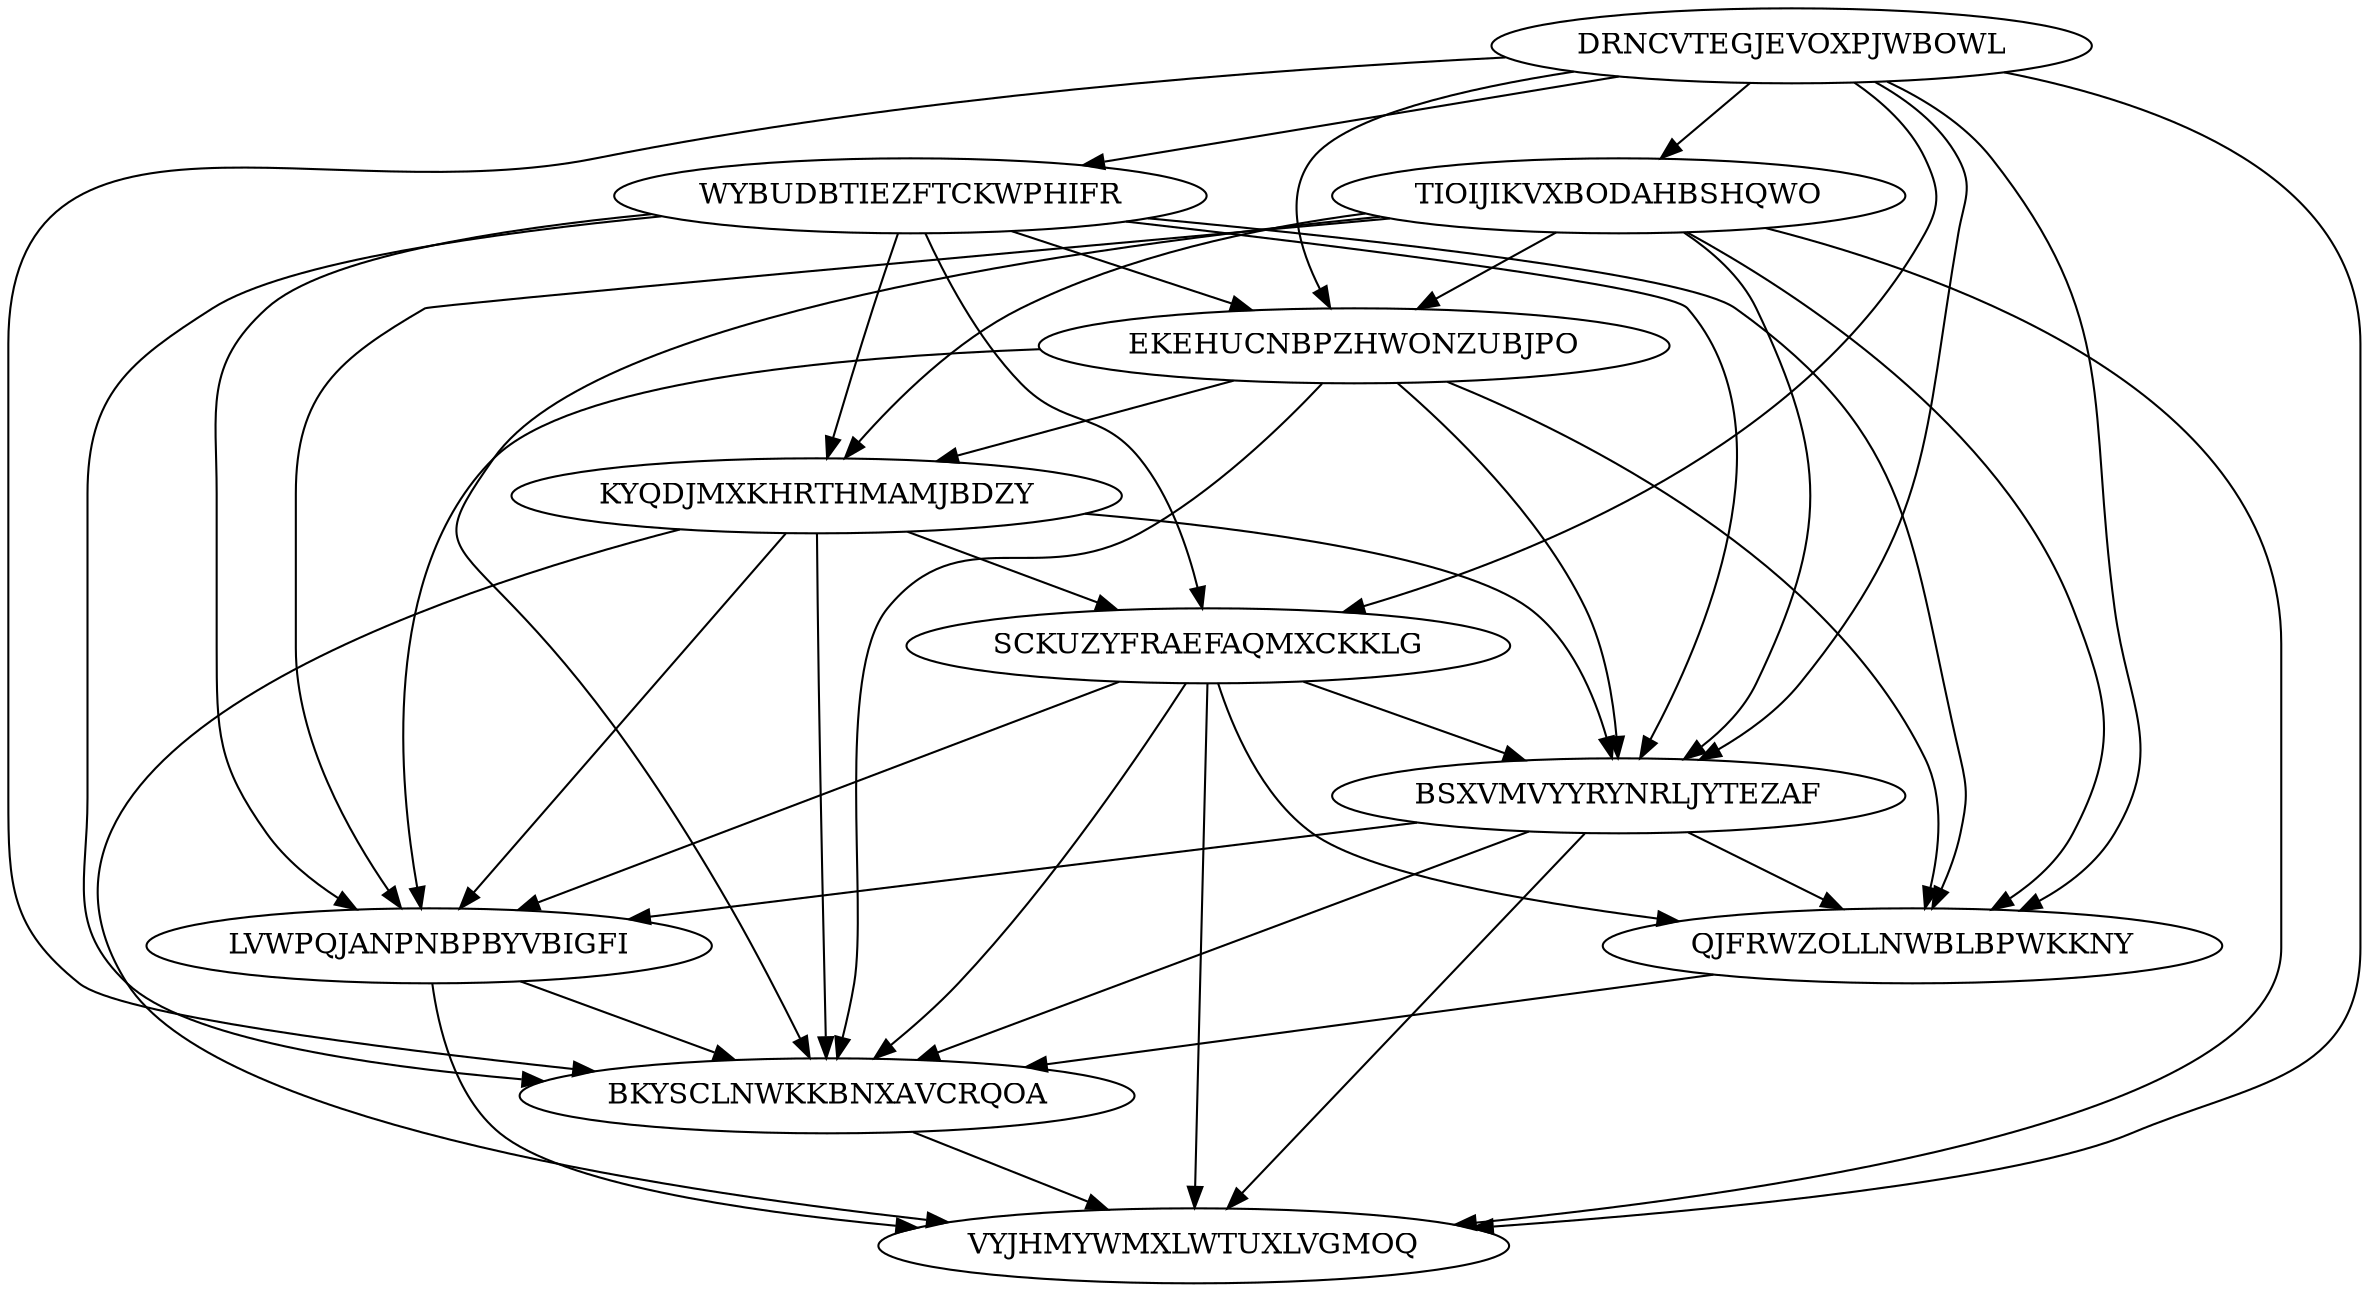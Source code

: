 digraph N11M45 {
	DRNCVTEGJEVOXPJWBOWL	[Weight=15];
	WYBUDBTIEZFTCKWPHIFR	[Weight=17];
	TIOIJIKVXBODAHBSHQWO	[Weight=12];
	EKEHUCNBPZHWONZUBJPO	[Weight=16];
	KYQDJMXKHRTHMAMJBDZY	[Weight=19];
	SCKUZYFRAEFAQMXCKKLG	[Weight=13];
	BSXVMVYYRYNRLJYTEZAF	[Weight=15];
	QJFRWZOLLNWBLBPWKKNY	[Weight=19];
	LVWPQJANPNBPBYVBIGFI	[Weight=11];
	BKYSCLNWKKBNXAVCRQOA	[Weight=15];
	VYJHMYWMXLWTUXLVGMOQ	[Weight=19];
	EKEHUCNBPZHWONZUBJPO -> BKYSCLNWKKBNXAVCRQOA [Weight=18];
	TIOIJIKVXBODAHBSHQWO -> LVWPQJANPNBPBYVBIGFI [Weight=13];
	DRNCVTEGJEVOXPJWBOWL -> SCKUZYFRAEFAQMXCKKLG [Weight=10];
	KYQDJMXKHRTHMAMJBDZY -> LVWPQJANPNBPBYVBIGFI [Weight=19];
	DRNCVTEGJEVOXPJWBOWL -> BSXVMVYYRYNRLJYTEZAF [Weight=13];
	TIOIJIKVXBODAHBSHQWO -> EKEHUCNBPZHWONZUBJPO [Weight=14];
	QJFRWZOLLNWBLBPWKKNY -> BKYSCLNWKKBNXAVCRQOA [Weight=18];
	LVWPQJANPNBPBYVBIGFI -> BKYSCLNWKKBNXAVCRQOA [Weight=13];
	KYQDJMXKHRTHMAMJBDZY -> VYJHMYWMXLWTUXLVGMOQ [Weight=20];
	KYQDJMXKHRTHMAMJBDZY -> SCKUZYFRAEFAQMXCKKLG [Weight=13];
	LVWPQJANPNBPBYVBIGFI -> VYJHMYWMXLWTUXLVGMOQ [Weight=16];
	TIOIJIKVXBODAHBSHQWO -> KYQDJMXKHRTHMAMJBDZY [Weight=10];
	WYBUDBTIEZFTCKWPHIFR -> BSXVMVYYRYNRLJYTEZAF [Weight=20];
	SCKUZYFRAEFAQMXCKKLG -> LVWPQJANPNBPBYVBIGFI [Weight=12];
	TIOIJIKVXBODAHBSHQWO -> VYJHMYWMXLWTUXLVGMOQ [Weight=15];
	EKEHUCNBPZHWONZUBJPO -> BSXVMVYYRYNRLJYTEZAF [Weight=19];
	SCKUZYFRAEFAQMXCKKLG -> BSXVMVYYRYNRLJYTEZAF [Weight=13];
	EKEHUCNBPZHWONZUBJPO -> QJFRWZOLLNWBLBPWKKNY [Weight=19];
	WYBUDBTIEZFTCKWPHIFR -> SCKUZYFRAEFAQMXCKKLG [Weight=15];
	EKEHUCNBPZHWONZUBJPO -> KYQDJMXKHRTHMAMJBDZY [Weight=20];
	WYBUDBTIEZFTCKWPHIFR -> EKEHUCNBPZHWONZUBJPO [Weight=11];
	DRNCVTEGJEVOXPJWBOWL -> VYJHMYWMXLWTUXLVGMOQ [Weight=19];
	BSXVMVYYRYNRLJYTEZAF -> BKYSCLNWKKBNXAVCRQOA [Weight=11];
	WYBUDBTIEZFTCKWPHIFR -> BKYSCLNWKKBNXAVCRQOA [Weight=13];
	BSXVMVYYRYNRLJYTEZAF -> LVWPQJANPNBPBYVBIGFI [Weight=16];
	TIOIJIKVXBODAHBSHQWO -> BKYSCLNWKKBNXAVCRQOA [Weight=17];
	KYQDJMXKHRTHMAMJBDZY -> BSXVMVYYRYNRLJYTEZAF [Weight=17];
	WYBUDBTIEZFTCKWPHIFR -> KYQDJMXKHRTHMAMJBDZY [Weight=16];
	EKEHUCNBPZHWONZUBJPO -> LVWPQJANPNBPBYVBIGFI [Weight=16];
	DRNCVTEGJEVOXPJWBOWL -> WYBUDBTIEZFTCKWPHIFR [Weight=16];
	KYQDJMXKHRTHMAMJBDZY -> BKYSCLNWKKBNXAVCRQOA [Weight=19];
	WYBUDBTIEZFTCKWPHIFR -> LVWPQJANPNBPBYVBIGFI [Weight=15];
	TIOIJIKVXBODAHBSHQWO -> BSXVMVYYRYNRLJYTEZAF [Weight=18];
	DRNCVTEGJEVOXPJWBOWL -> TIOIJIKVXBODAHBSHQWO [Weight=16];
	BSXVMVYYRYNRLJYTEZAF -> QJFRWZOLLNWBLBPWKKNY [Weight=12];
	DRNCVTEGJEVOXPJWBOWL -> BKYSCLNWKKBNXAVCRQOA [Weight=18];
	TIOIJIKVXBODAHBSHQWO -> QJFRWZOLLNWBLBPWKKNY [Weight=10];
	WYBUDBTIEZFTCKWPHIFR -> QJFRWZOLLNWBLBPWKKNY [Weight=20];
	SCKUZYFRAEFAQMXCKKLG -> QJFRWZOLLNWBLBPWKKNY [Weight=17];
	SCKUZYFRAEFAQMXCKKLG -> BKYSCLNWKKBNXAVCRQOA [Weight=16];
	SCKUZYFRAEFAQMXCKKLG -> VYJHMYWMXLWTUXLVGMOQ [Weight=11];
	BKYSCLNWKKBNXAVCRQOA -> VYJHMYWMXLWTUXLVGMOQ [Weight=12];
	BSXVMVYYRYNRLJYTEZAF -> VYJHMYWMXLWTUXLVGMOQ [Weight=20];
	DRNCVTEGJEVOXPJWBOWL -> QJFRWZOLLNWBLBPWKKNY [Weight=14];
	DRNCVTEGJEVOXPJWBOWL -> EKEHUCNBPZHWONZUBJPO [Weight=17];
}
